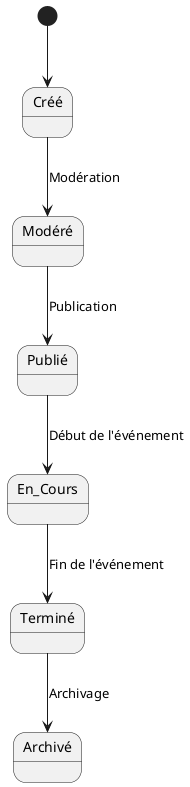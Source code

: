 @startuml
[*] --> Créé
Créé --> Modéré : Modération
Modéré --> Publié : Publication
Publié --> En_Cours : Début de l'événement
En_Cours --> Terminé : Fin de l'événement
Terminé --> Archivé : Archivage

@enduml